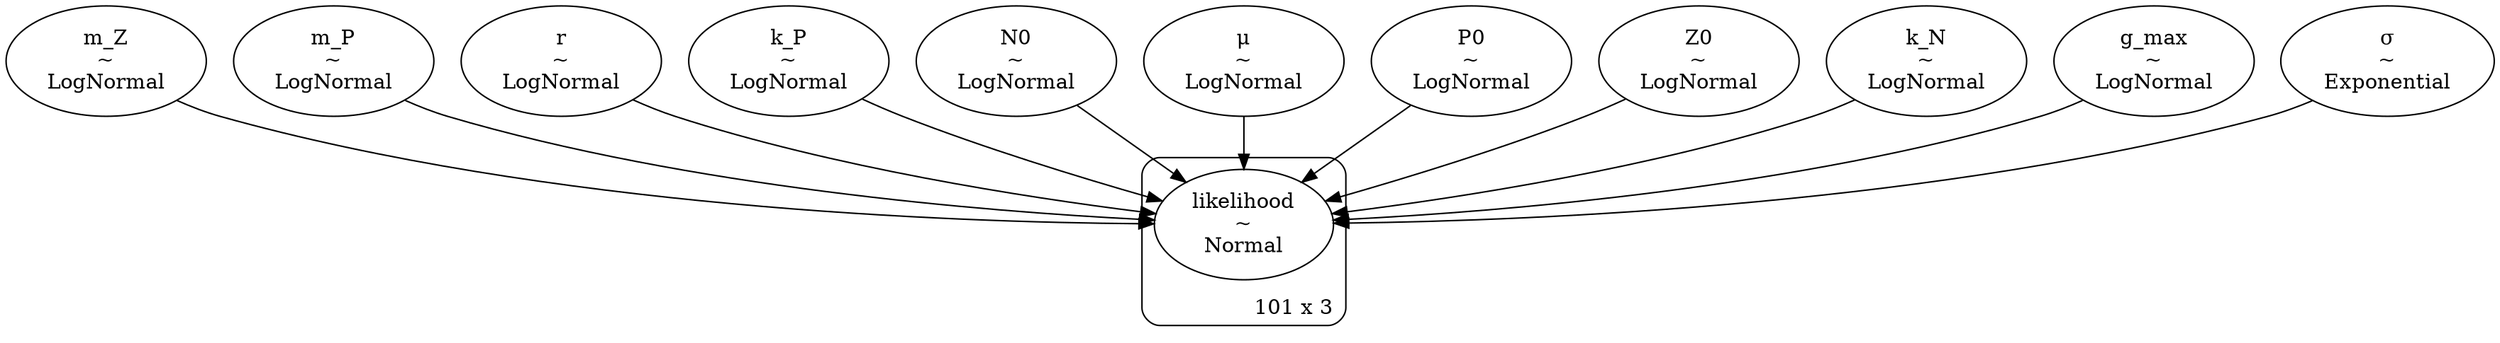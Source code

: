 digraph {
	m_Z [label="m_Z
~
LogNormal" shape=ellipse]
	m_P [label="m_P
~
LogNormal" shape=ellipse]
	r [label="r
~
LogNormal" shape=ellipse]
	k_P [label="k_P
~
LogNormal" shape=ellipse]
	N0 [label="N0
~
LogNormal" shape=ellipse]
	"μ" [label="μ
~
LogNormal" shape=ellipse]
	P0 [label="P0
~
LogNormal" shape=ellipse]
	Z0 [label="Z0
~
LogNormal" shape=ellipse]
	k_N [label="k_N
~
LogNormal" shape=ellipse]
	g_max [label="g_max
~
LogNormal" shape=ellipse]
	"σ" [label="σ
~
Exponential" shape=ellipse]
	subgraph "cluster101 x 3" {
		likelihood [label="likelihood
~
Normal" shape=ellipse]
		label="101 x 3" labeljust=r labelloc=b style=rounded
	}
	m_Z -> likelihood
	m_P -> likelihood
	r -> likelihood
	k_P -> likelihood
	Z0 -> likelihood
	"μ" -> likelihood
	P0 -> likelihood
	N0 -> likelihood
	k_N -> likelihood
	g_max -> likelihood
	"σ" -> likelihood
}
